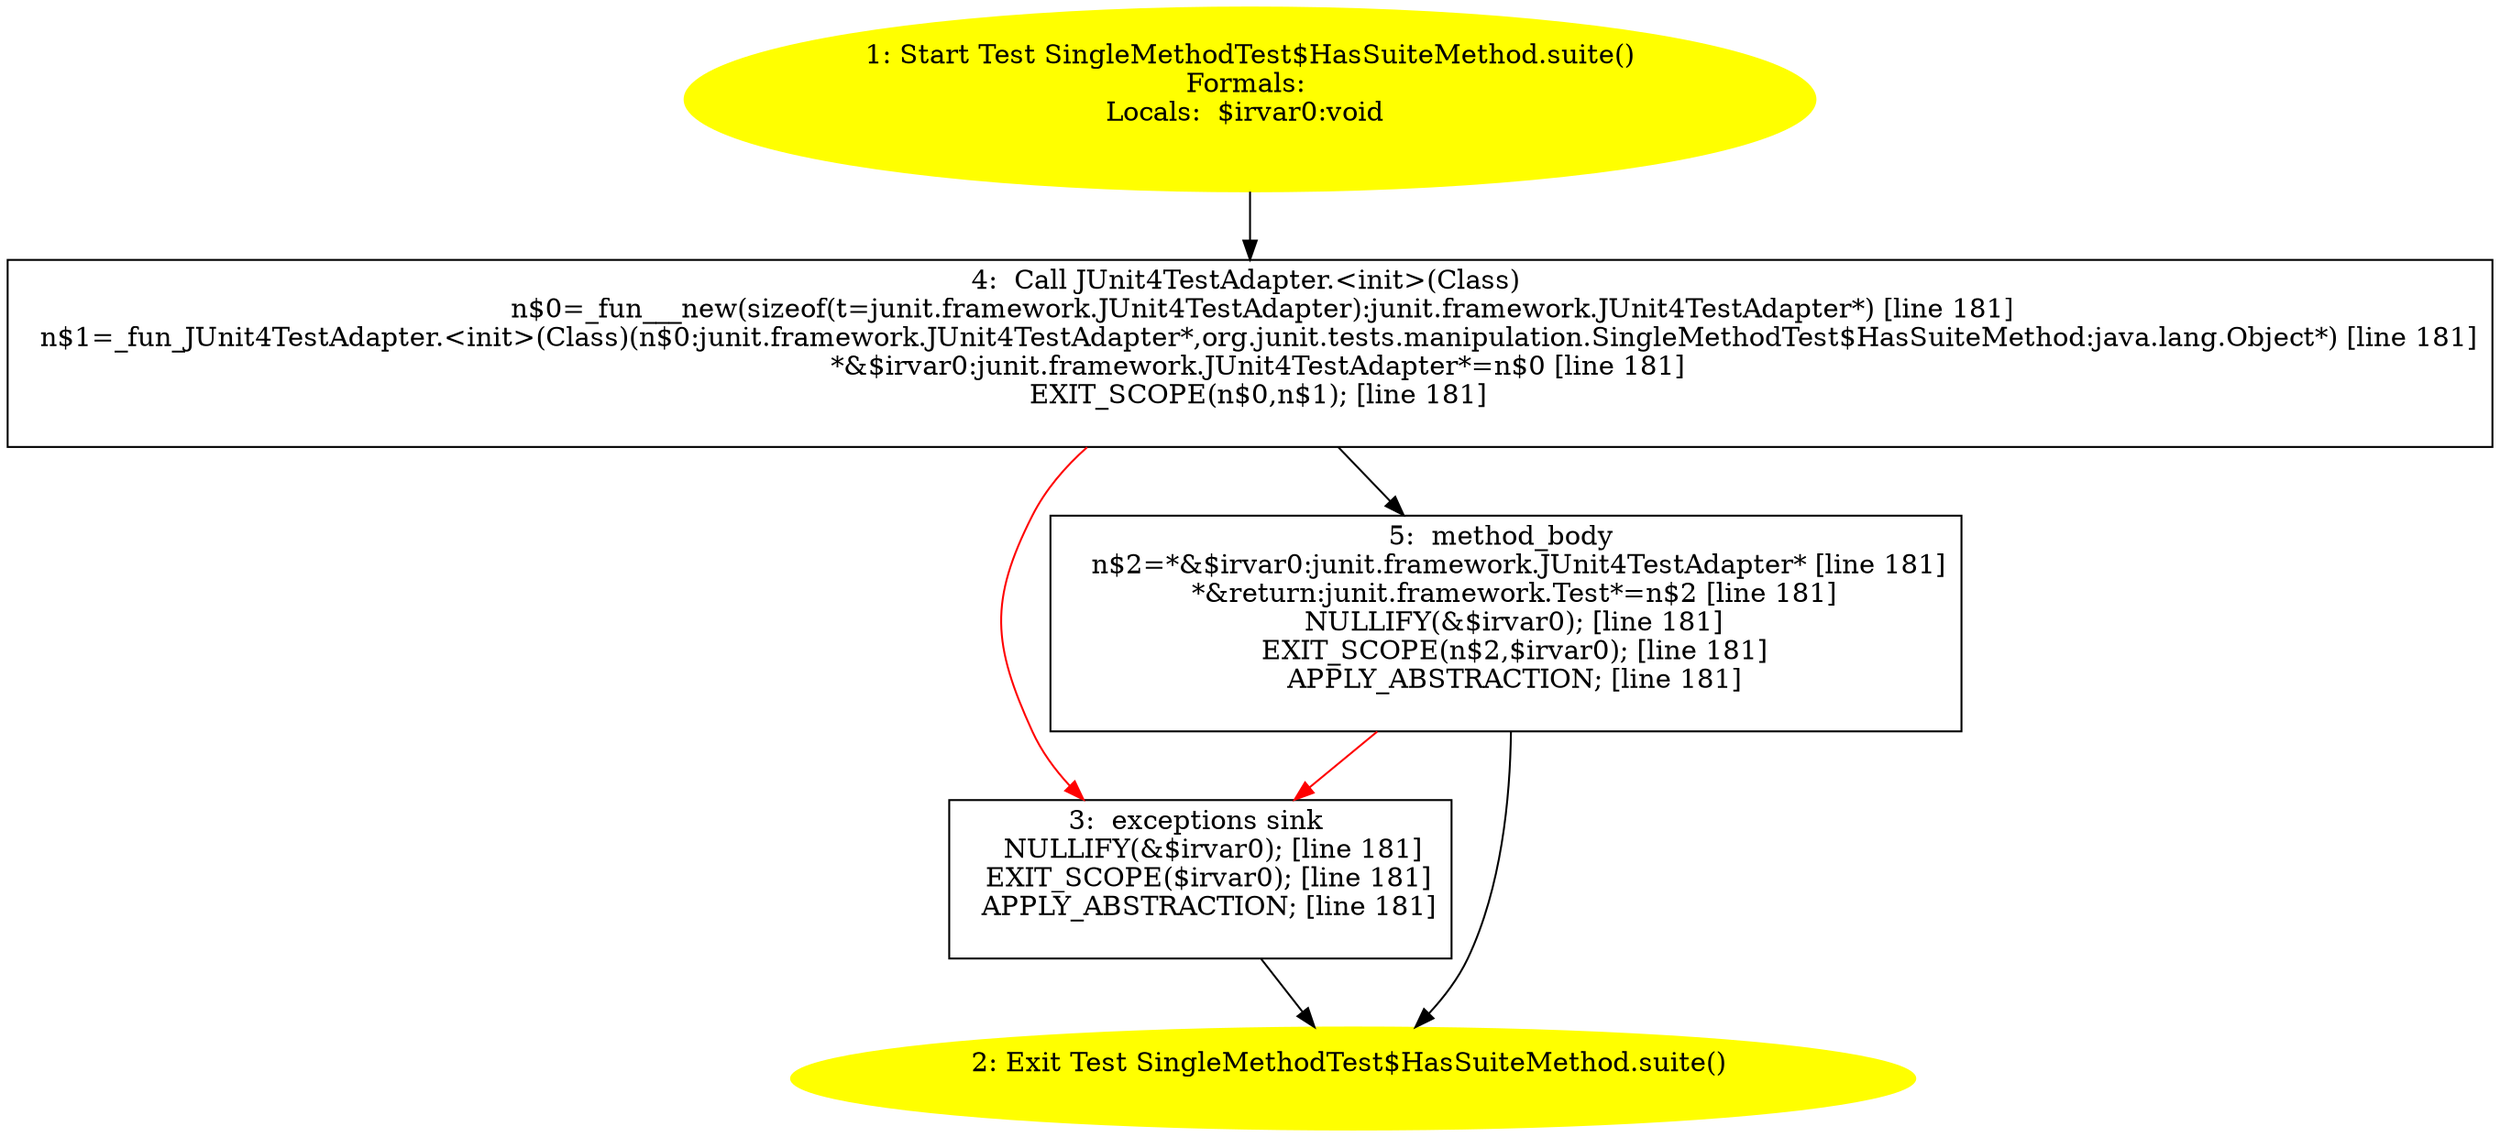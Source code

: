 /* @generated */
digraph cfg {
"org.junit.tests.manipulation.SingleMethodTest$HasSuiteMethod.suite():junit.framework.Test.482015d0f58d93611968acd0fca92494_1" [label="1: Start Test SingleMethodTest$HasSuiteMethod.suite()\nFormals: \nLocals:  $irvar0:void \n  " color=yellow style=filled]
	

	 "org.junit.tests.manipulation.SingleMethodTest$HasSuiteMethod.suite():junit.framework.Test.482015d0f58d93611968acd0fca92494_1" -> "org.junit.tests.manipulation.SingleMethodTest$HasSuiteMethod.suite():junit.framework.Test.482015d0f58d93611968acd0fca92494_4" ;
"org.junit.tests.manipulation.SingleMethodTest$HasSuiteMethod.suite():junit.framework.Test.482015d0f58d93611968acd0fca92494_2" [label="2: Exit Test SingleMethodTest$HasSuiteMethod.suite() \n  " color=yellow style=filled]
	

"org.junit.tests.manipulation.SingleMethodTest$HasSuiteMethod.suite():junit.framework.Test.482015d0f58d93611968acd0fca92494_3" [label="3:  exceptions sink \n   NULLIFY(&$irvar0); [line 181]\n  EXIT_SCOPE($irvar0); [line 181]\n  APPLY_ABSTRACTION; [line 181]\n " shape="box"]
	

	 "org.junit.tests.manipulation.SingleMethodTest$HasSuiteMethod.suite():junit.framework.Test.482015d0f58d93611968acd0fca92494_3" -> "org.junit.tests.manipulation.SingleMethodTest$HasSuiteMethod.suite():junit.framework.Test.482015d0f58d93611968acd0fca92494_2" ;
"org.junit.tests.manipulation.SingleMethodTest$HasSuiteMethod.suite():junit.framework.Test.482015d0f58d93611968acd0fca92494_4" [label="4:  Call JUnit4TestAdapter.<init>(Class) \n   n$0=_fun___new(sizeof(t=junit.framework.JUnit4TestAdapter):junit.framework.JUnit4TestAdapter*) [line 181]\n  n$1=_fun_JUnit4TestAdapter.<init>(Class)(n$0:junit.framework.JUnit4TestAdapter*,org.junit.tests.manipulation.SingleMethodTest$HasSuiteMethod:java.lang.Object*) [line 181]\n  *&$irvar0:junit.framework.JUnit4TestAdapter*=n$0 [line 181]\n  EXIT_SCOPE(n$0,n$1); [line 181]\n " shape="box"]
	

	 "org.junit.tests.manipulation.SingleMethodTest$HasSuiteMethod.suite():junit.framework.Test.482015d0f58d93611968acd0fca92494_4" -> "org.junit.tests.manipulation.SingleMethodTest$HasSuiteMethod.suite():junit.framework.Test.482015d0f58d93611968acd0fca92494_5" ;
	 "org.junit.tests.manipulation.SingleMethodTest$HasSuiteMethod.suite():junit.framework.Test.482015d0f58d93611968acd0fca92494_4" -> "org.junit.tests.manipulation.SingleMethodTest$HasSuiteMethod.suite():junit.framework.Test.482015d0f58d93611968acd0fca92494_3" [color="red" ];
"org.junit.tests.manipulation.SingleMethodTest$HasSuiteMethod.suite():junit.framework.Test.482015d0f58d93611968acd0fca92494_5" [label="5:  method_body \n   n$2=*&$irvar0:junit.framework.JUnit4TestAdapter* [line 181]\n  *&return:junit.framework.Test*=n$2 [line 181]\n  NULLIFY(&$irvar0); [line 181]\n  EXIT_SCOPE(n$2,$irvar0); [line 181]\n  APPLY_ABSTRACTION; [line 181]\n " shape="box"]
	

	 "org.junit.tests.manipulation.SingleMethodTest$HasSuiteMethod.suite():junit.framework.Test.482015d0f58d93611968acd0fca92494_5" -> "org.junit.tests.manipulation.SingleMethodTest$HasSuiteMethod.suite():junit.framework.Test.482015d0f58d93611968acd0fca92494_2" ;
	 "org.junit.tests.manipulation.SingleMethodTest$HasSuiteMethod.suite():junit.framework.Test.482015d0f58d93611968acd0fca92494_5" -> "org.junit.tests.manipulation.SingleMethodTest$HasSuiteMethod.suite():junit.framework.Test.482015d0f58d93611968acd0fca92494_3" [color="red" ];
}
